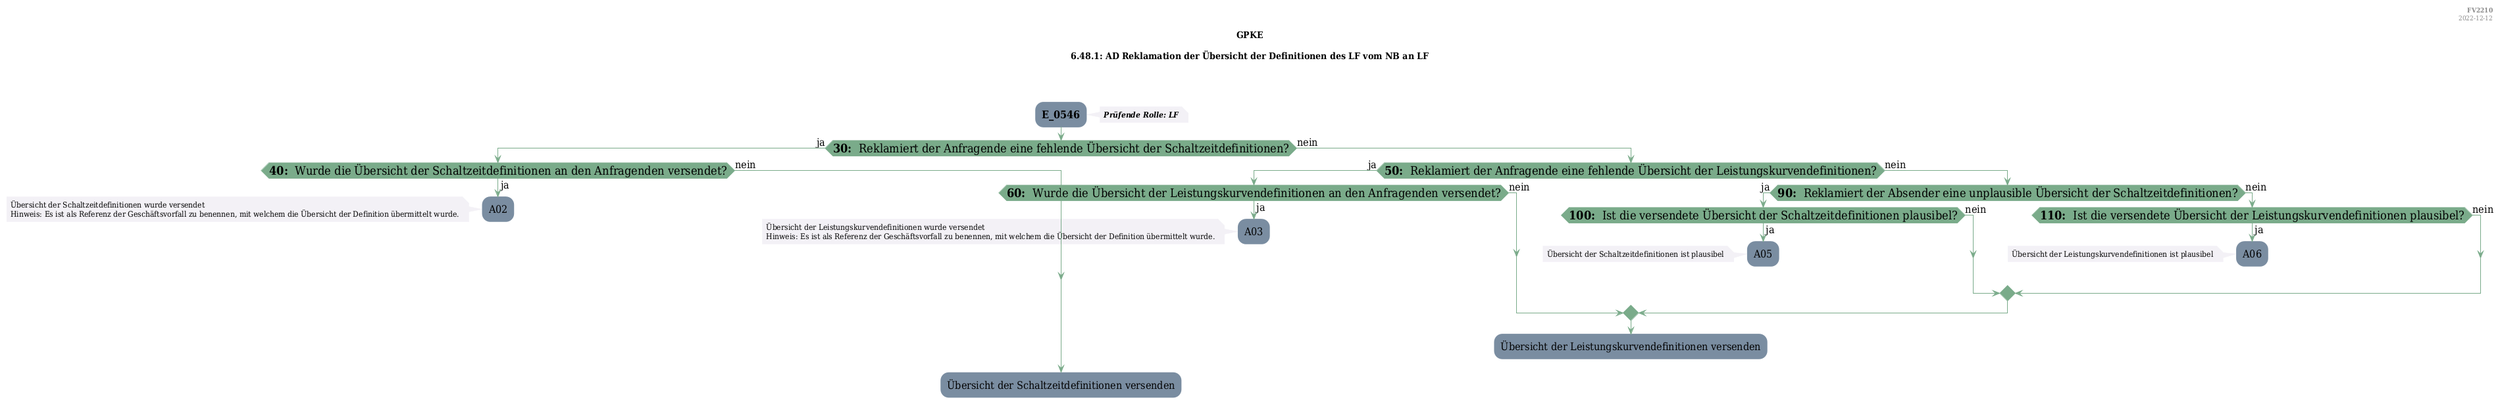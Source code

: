 @startuml
skinparam Shadowing false
skinparam NoteBorderColor #f3f1f6
skinparam NoteBackgroundColor #f3f1f6
skinparam NoteFontSize 12
skinparam ActivityBorderColor none
skinparam ActivityBackgroundColor #7a8da1
skinparam ActivityFontSize 16
skinparam ArrowColor #7aab8a
skinparam ArrowFontSize 16
skinparam ActivityDiamondBackgroundColor #7aab8a
skinparam ActivityDiamondBorderColor #7aab8a
skinparam ActivityDiamondFontSize 18
skinparam defaultFontName DejaVu Serif Condensed
skinparam ActivityEndColor #669580

header
<b>FV2210
2022-12-12
endheader

title
GPKE

6.48.1: AD Reklamation der Übersicht der Definitionen des LF vom NB an LF



end title
:<b>E_0546</b>;
note right
<b><i>Prüfende Rolle: LF
end note

if (<b>30: </b> Reklamiert der Anfragende eine fehlende Übersicht der Schaltzeitdefinitionen?) then (ja)
    if (<b>40: </b> Wurde die Übersicht der Schaltzeitdefinitionen an den Anfragenden versendet?) then (ja)
        :A02;
        note left
            Übersicht der Schaltzeitdefinitionen wurde versendet
            Hinweis: Es ist als Referenz der Geschäftsvorfall zu benennen, mit welchem die Übersicht der Definition übermittelt wurde.
        endnote
        kill;
    else (nein)
    endif
else (nein)
    if (<b>50: </b> Reklamiert der Anfragende eine fehlende Übersicht der Leistungskurvendefinitionen?) then (ja)
        if (<b>60: </b> Wurde die Übersicht der Leistungskurvendefinitionen an den Anfragenden versendet?) then (ja)
            :A03;
            note left
                Übersicht der Leistungskurvendefinitionen wurde versendet
                Hinweis: Es ist als Referenz der Geschäftsvorfall zu benennen, mit welchem die Übersicht der Definition übermittelt wurde.
            endnote
            kill;
        else (nein)
        endif
    else (nein)
        if (<b>90: </b> Reklamiert der Absender eine unplausible Übersicht der Schaltzeitdefinitionen?) then (ja)
            if (<b>100: </b> Ist die versendete Übersicht der Schaltzeitdefinitionen plausibel?) then (ja)
                :A05;
                note left
                    Übersicht der Schaltzeitdefinitionen ist plausibel
                endnote
                kill;
            else (nein)
            endif
        else (nein)
            if (<b>110: </b> Ist die versendete Übersicht der Leistungskurvendefinitionen plausibel?) then (ja)
                :A06;
                note left
                    Übersicht der Leistungskurvendefinitionen ist plausibel
                endnote
                kill;
            else (nein)
            endif
        endif
    endif
    :Übersicht der Leistungskurvendefinitionen versenden;
    kill;
endif
:Übersicht der Schaltzeitdefinitionen versenden;
kill;

@enduml
